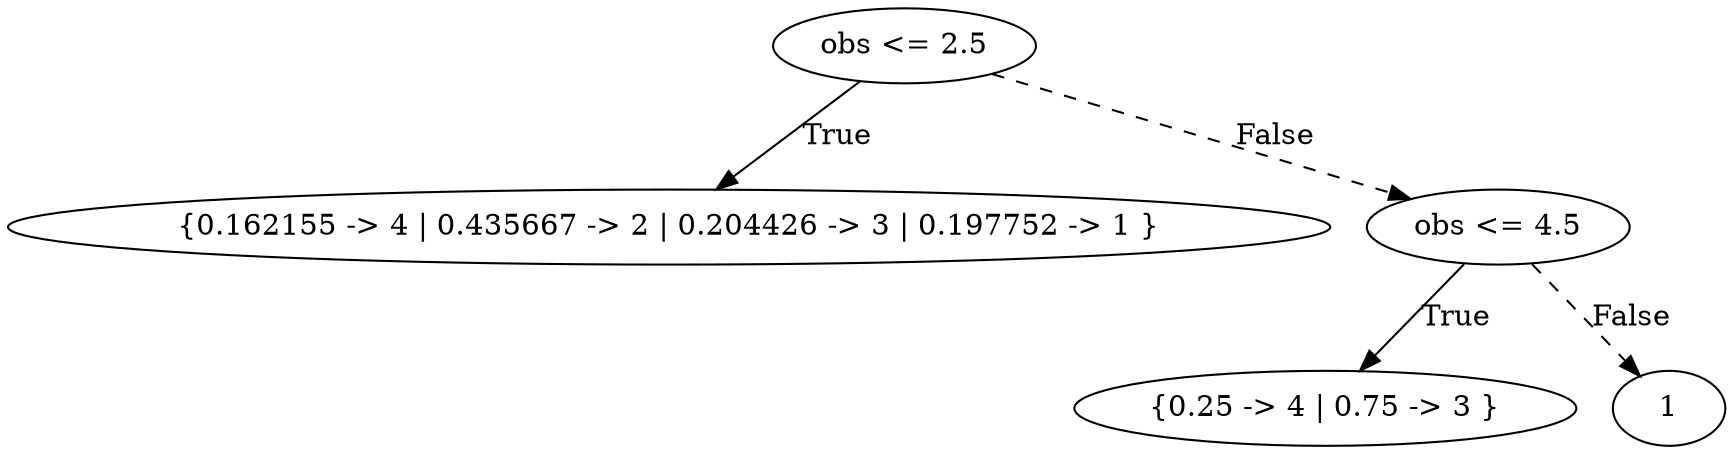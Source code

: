 digraph {
0 [label="obs <= 2.5"];
1 [label="{0.162155 -> 4 | 0.435667 -> 2 | 0.204426 -> 3 | 0.197752 -> 1 }"];
0 -> 1 [label="True"];
2 [label="obs <= 4.5"];
3 [label="{0.25 -> 4 | 0.75 -> 3 }"];
2 -> 3 [label="True"];
4 [label="1"];
2 -> 4 [style="dashed", label="False"];
0 -> 2 [style="dashed", label="False"];

}